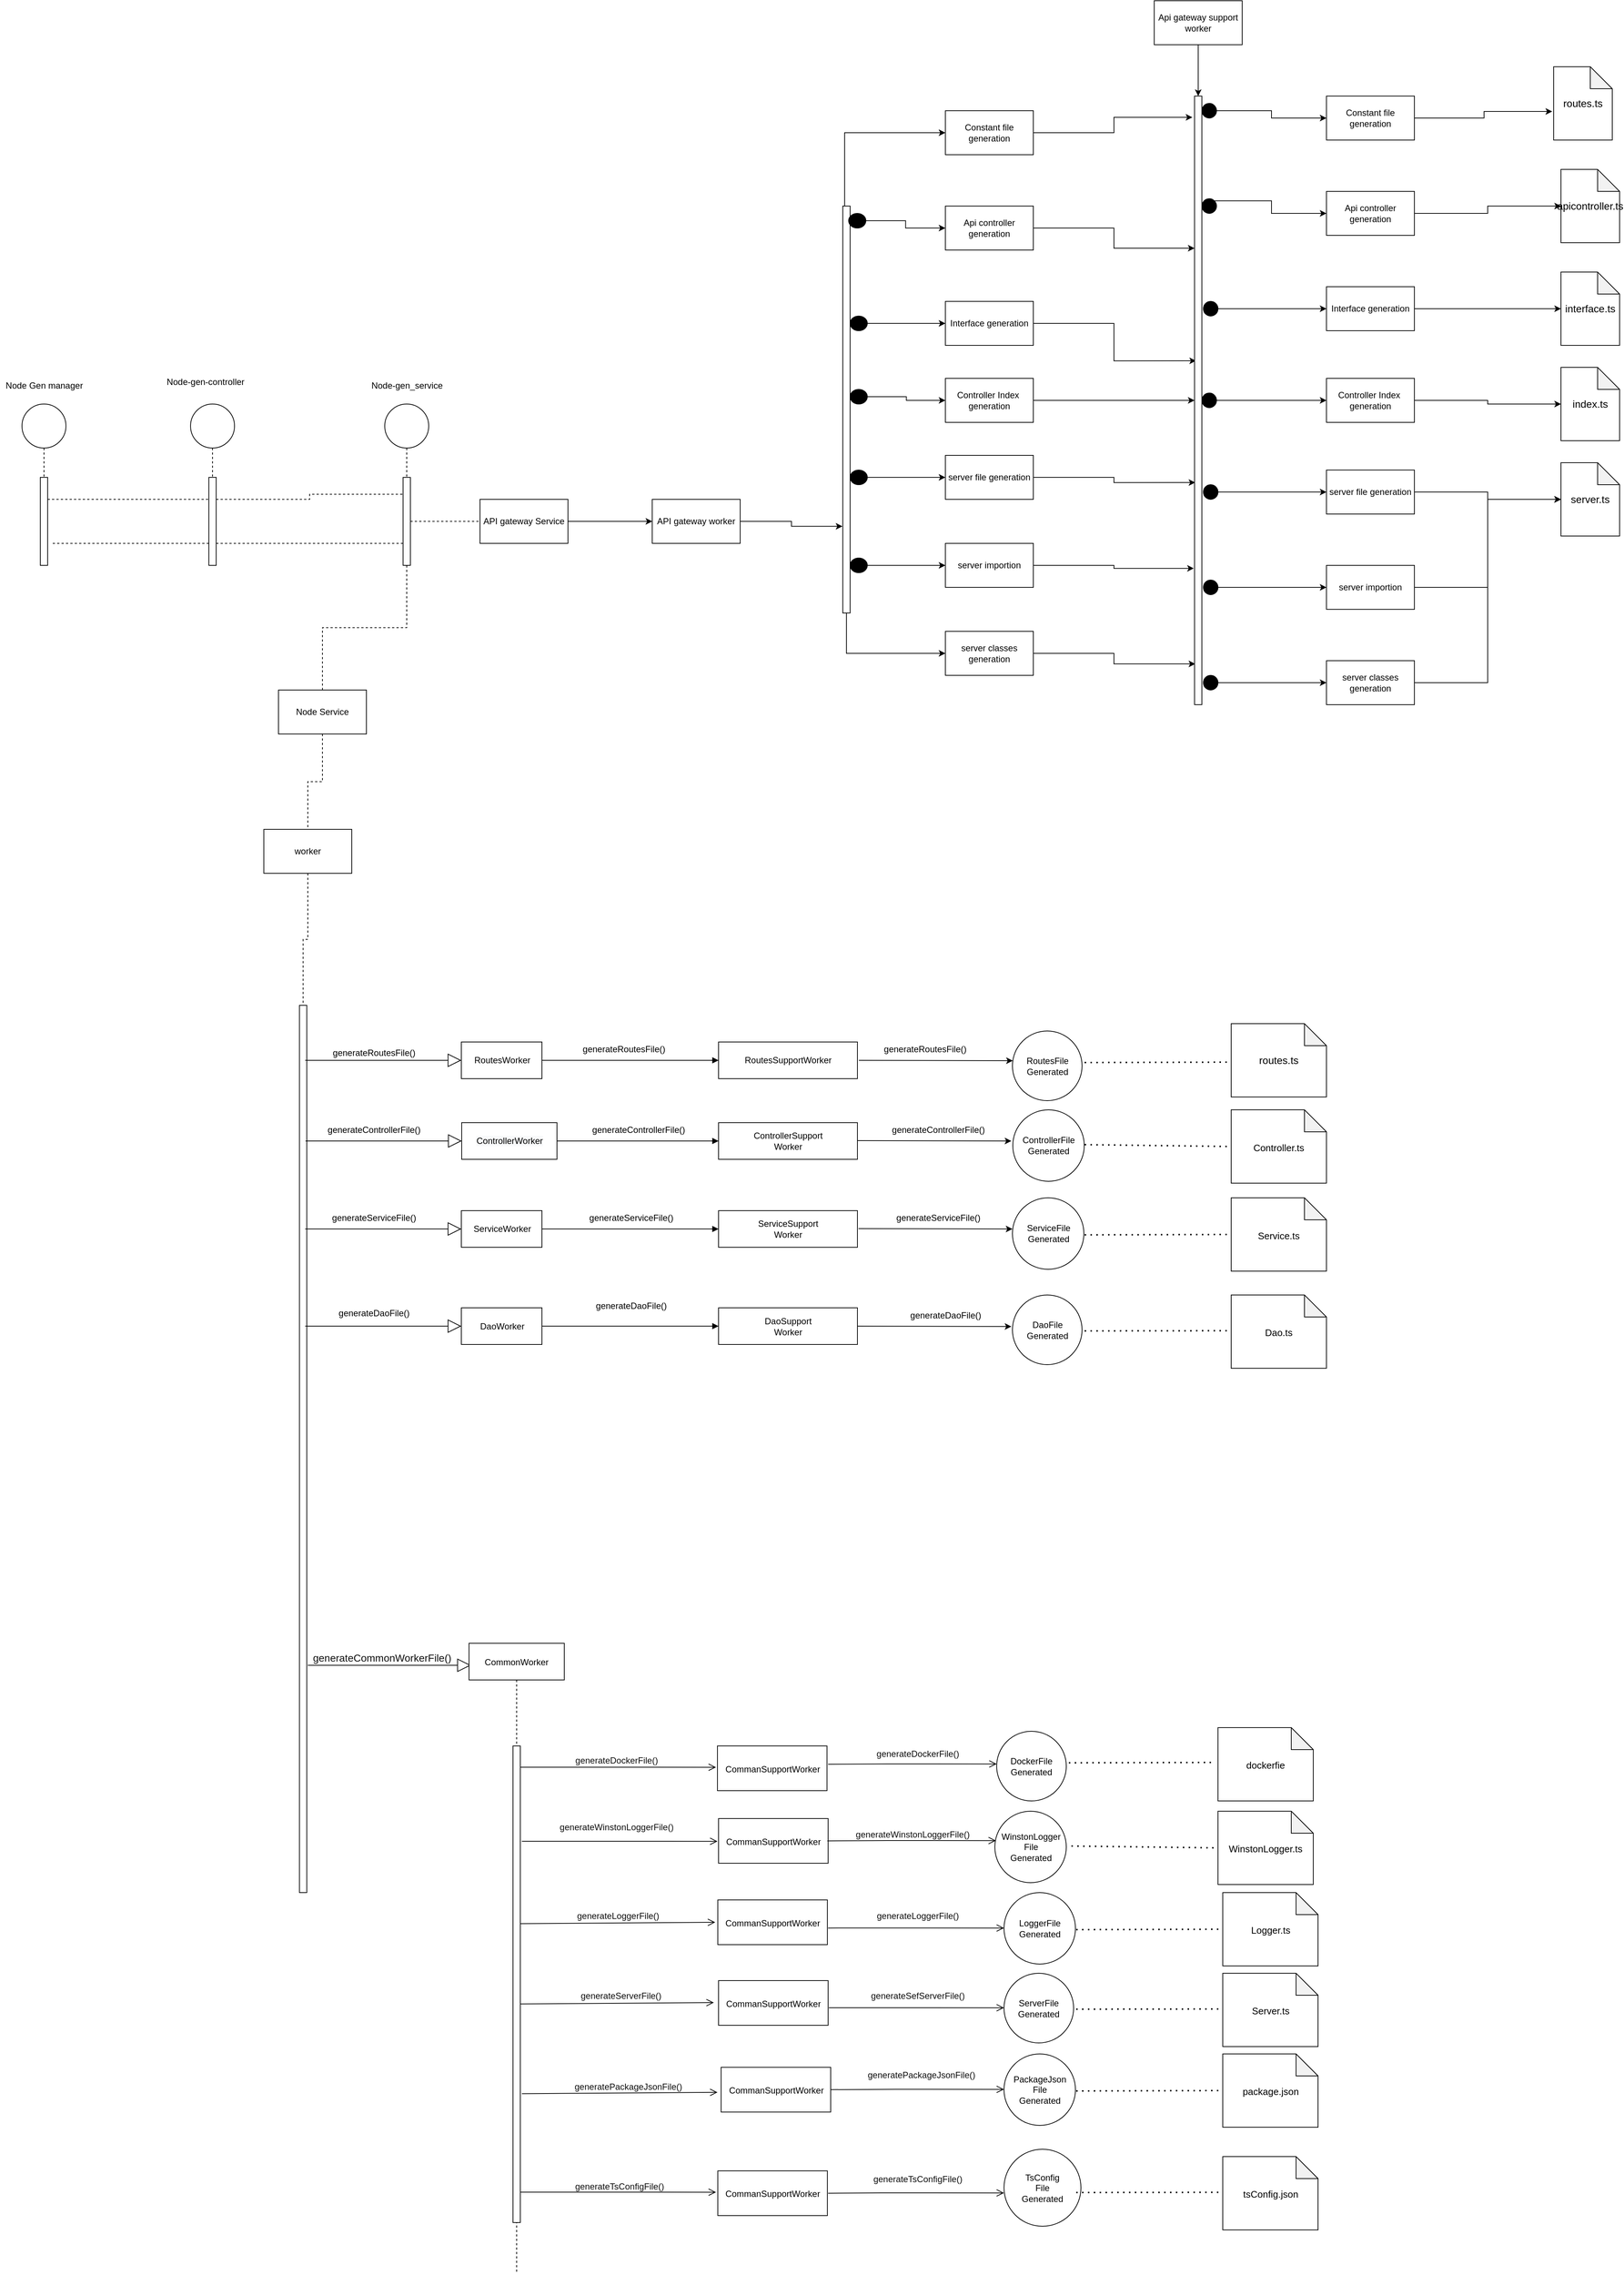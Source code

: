 <mxfile version="15.3.0" type="google"><diagram id="ZkIptrTBFdd29Unhq7fY" name="Page-1"><mxGraphModel dx="801" dy="1663" grid="1" gridSize="10" guides="1" tooltips="1" connect="1" arrows="1" fold="1" page="1" pageScale="1" pageWidth="827" pageHeight="1169" math="0" shadow="0"><root><mxCell id="0"/><mxCell id="1" parent="0"/><mxCell id="Lf5wLK5jR75BgVZcXSs6-150" value="" style="edgeStyle=orthogonalEdgeStyle;rounded=0;orthogonalLoop=1;jettySize=auto;html=1;dashed=1;endArrow=none;endFill=0;" parent="1" source="Lf5wLK5jR75BgVZcXSs6-2" target="Lf5wLK5jR75BgVZcXSs6-149" edge="1"><mxGeometry relative="1" as="geometry"/></mxCell><mxCell id="Lf5wLK5jR75BgVZcXSs6-2" value="" style="ellipse;whiteSpace=wrap;html=1;aspect=fixed;" parent="1" vertex="1"><mxGeometry x="60" y="80" width="60" height="60" as="geometry"/></mxCell><mxCell id="Lf5wLK5jR75BgVZcXSs6-46" value="" style="html=1;points=[];perimeter=orthogonalPerimeter;" parent="1" vertex="1"><mxGeometry x="438.63" y="900" width="10" height="1210" as="geometry"/></mxCell><mxCell id="Lf5wLK5jR75BgVZcXSs6-49" value=" RoutesWorker" style="html=1;" parent="1" vertex="1"><mxGeometry x="659.5" y="950" width="110" height="50" as="geometry"/></mxCell><mxCell id="Lf5wLK5jR75BgVZcXSs6-50" value="&lt;span style=&quot;color: rgba(0 , 0 , 0 , 0) ; font-family: monospace ; font-size: 0px ; background-color: rgb(248 , 249 , 250)&quot;&gt;%3CmxGraphModel%3E%3Croot%3E%3CmxCell%20id%3D%220%22%2F%3E%3CmxCell%20id%3D%221%22%20parent%3D%220%22%2F%3E%3CmxCell%20id%3D%222%22%20value%3D%22generateSefRoutesFile()%22%20style%3D%22text%3Bhtml%3D1%3Balign%3Dcenter%3BverticalAlign%3Dmiddle%3Bresizable%3D0%3Bpoints%3D%5B%5D%3Bautosize%3D1%3BstrokeColor%3Dnone%3B%22%20vertex%3D%221%22%20parent%3D%221%22%3E%3CmxGeometry%20x%3D%22805.5%22%20y%3D%22950%22%20width%3D%22150%22%20height%3D%2220%22%20as%3D%22geometry%22%2F%3E%3C%2FmxCell%3E%3C%2Froot%3E%3C%2FmxGraphModel%3E&lt;/span&gt;" style="endArrow=block;endSize=16;endFill=0;html=1;entryX=0;entryY=0.5;entryDx=0;entryDy=0;" parent="1" target="Lf5wLK5jR75BgVZcXSs6-49" edge="1"><mxGeometry width="160" relative="1" as="geometry"><mxPoint x="446.5" y="975" as="sourcePoint"/><mxPoint x="606" y="970" as="targetPoint"/></mxGeometry></mxCell><mxCell id="Lf5wLK5jR75BgVZcXSs6-51" value="&lt;span style=&quot;color: rgb(0 , 0 , 0) ; font-family: &amp;#34;helvetica&amp;#34; ; font-size: 12px ; font-style: normal ; font-weight: 400 ; letter-spacing: normal ; text-align: center ; text-indent: 0px ; text-transform: none ; word-spacing: 0px ; background-color: rgb(248 , 249 , 250) ; display: inline ; float: none&quot;&gt; ControllerWorker&lt;/span&gt;" style="html=1;" parent="1" vertex="1"><mxGeometry x="660" y="1060" width="130" height="50" as="geometry"/></mxCell><mxCell id="Lf5wLK5jR75BgVZcXSs6-52" value="" style="endArrow=block;endSize=16;endFill=0;html=1;entryX=0;entryY=0.5;entryDx=0;entryDy=0;" parent="1" target="Lf5wLK5jR75BgVZcXSs6-51" edge="1"><mxGeometry width="160" relative="1" as="geometry"><mxPoint x="447" y="1085" as="sourcePoint"/><mxPoint x="606.5" y="1080" as="targetPoint"/></mxGeometry></mxCell><mxCell id="Lf5wLK5jR75BgVZcXSs6-53" value=" ServiceWorker" style="html=1;" parent="1" vertex="1"><mxGeometry x="659.5" y="1180" width="110" height="50" as="geometry"/></mxCell><mxCell id="Lf5wLK5jR75BgVZcXSs6-54" value="" style="endArrow=block;endSize=16;endFill=0;html=1;entryX=0;entryY=0.5;entryDx=0;entryDy=0;" parent="1" target="Lf5wLK5jR75BgVZcXSs6-53" edge="1"><mxGeometry width="160" relative="1" as="geometry"><mxPoint x="446.5" y="1205" as="sourcePoint"/><mxPoint x="606" y="1200" as="targetPoint"/></mxGeometry></mxCell><mxCell id="Lf5wLK5jR75BgVZcXSs6-55" value=" DaoWorker" style="html=1;" parent="1" vertex="1"><mxGeometry x="659.5" y="1312.5" width="110" height="50" as="geometry"/></mxCell><mxCell id="Lf5wLK5jR75BgVZcXSs6-56" value="" style="endArrow=block;endSize=16;endFill=0;html=1;entryX=0;entryY=0.5;entryDx=0;entryDy=0;" parent="1" target="Lf5wLK5jR75BgVZcXSs6-55" edge="1"><mxGeometry width="160" relative="1" as="geometry"><mxPoint x="446.5" y="1337.5" as="sourcePoint"/><mxPoint x="606" y="1332.5" as="targetPoint"/></mxGeometry></mxCell><mxCell id="Lf5wLK5jR75BgVZcXSs6-57" value=" RoutesSupportWorker" style="html=1;" parent="1" vertex="1"><mxGeometry x="1010.5" y="950" width="189.5" height="50" as="geometry"/></mxCell><mxCell id="Lf5wLK5jR75BgVZcXSs6-58" value="&lt;div style=&quot;color: rgb(212 , 212 , 212) ; background-color: rgb(30 , 30 , 30) ; font-family: &amp;#34;menlo&amp;#34; , &amp;#34;monaco&amp;#34; , &amp;#34;courier new&amp;#34; , monospace ; font-size: 12px ; line-height: 18px&quot;&gt;&lt;br&gt;&lt;/div&gt;" style="html=1;verticalAlign=bottom;endArrow=block;entryX=0;entryY=0.5;entryDx=0;entryDy=0;" parent="1" target="Lf5wLK5jR75BgVZcXSs6-57" edge="1"><mxGeometry width="80" relative="1" as="geometry"><mxPoint x="770" y="975" as="sourcePoint"/><mxPoint x="850" y="975" as="targetPoint"/></mxGeometry></mxCell><mxCell id="Lf5wLK5jR75BgVZcXSs6-59" value="&lt;span style=&quot;font-family: &amp;#34;helvetica&amp;#34;&quot;&gt; Controller&lt;/span&gt;Support&lt;span style=&quot;font-family: &amp;#34;helvetica&amp;#34;&quot;&gt;&lt;br&gt;Worker&lt;/span&gt;" style="html=1;" parent="1" vertex="1"><mxGeometry x="1010.5" y="1060" width="189.5" height="50" as="geometry"/></mxCell><mxCell id="Lf5wLK5jR75BgVZcXSs6-60" value="&lt;span style=&quot;color: rgba(0 , 0 , 0 , 0) ; font-family: monospace ; font-size: 0px ; background-color: rgb(248 , 249 , 250)&quot;&gt;%3CmxGraphModel%3E%3Croot%3E%3CmxCell%20id%3D%220%22%2F%3E%3CmxCell%20id%3D%221%22%20parent%3D%220%22%2F%3E%3CmxCell%20id%3D%222%22%20value%3D%22generateSefServiceFile%22%20style%3D%22text%3Bhtml%3D1%3Balign%3Dcenter%3BverticalAlign%3Dmiddle%3Bresizable%3D0%3Bpoints%3D%5B%5D%3Bautosize%3D1%3BstrokeColor%3Dnone%3B%22%20vertex%3D%221%22%20parent%3D%221%22%3E%3CmxGeometry%20x%3D%22810.5%22%20y%3D%22950%22%20width%3D%22140%22%20height%3D%2220%22%20as%3D%22geometry%22%2F%3E%3C%2FmxCell%3E%3C%2Froot%3E%3C%2FmxGraphModel%3&lt;/span&gt;" style="html=1;verticalAlign=bottom;endArrow=block;entryX=0;entryY=0.5;entryDx=0;entryDy=0;exitX=1;exitY=0.5;exitDx=0;exitDy=0;exitPerimeter=0;" parent="1" source="Lf5wLK5jR75BgVZcXSs6-51" target="Lf5wLK5jR75BgVZcXSs6-59" edge="1"><mxGeometry width="80" relative="1" as="geometry"><mxPoint x="800" y="1085" as="sourcePoint"/><mxPoint x="850" y="1085" as="targetPoint"/><Array as="points"><mxPoint x="870" y="1085"/></Array></mxGeometry></mxCell><mxCell id="Lf5wLK5jR75BgVZcXSs6-61" value=" ServiceSupport&lt;br&gt;Worker" style="html=1;" parent="1" vertex="1"><mxGeometry x="1010.5" y="1180" width="189.5" height="50" as="geometry"/></mxCell><mxCell id="Lf5wLK5jR75BgVZcXSs6-62" value="" style="html=1;verticalAlign=bottom;endArrow=block;entryX=0;entryY=0.5;entryDx=0;entryDy=0;" parent="1" target="Lf5wLK5jR75BgVZcXSs6-61" edge="1"><mxGeometry width="80" relative="1" as="geometry"><mxPoint x="770" y="1205" as="sourcePoint"/><mxPoint x="850" y="1205" as="targetPoint"/></mxGeometry></mxCell><mxCell id="Lf5wLK5jR75BgVZcXSs6-63" value=" DaoSupport&lt;br&gt;Worker" style="html=1;" parent="1" vertex="1"><mxGeometry x="1010.5" y="1312.5" width="189.5" height="50" as="geometry"/></mxCell><mxCell id="Lf5wLK5jR75BgVZcXSs6-64" value="" style="html=1;verticalAlign=bottom;endArrow=block;entryX=0;entryY=0.5;entryDx=0;entryDy=0;" parent="1" target="Lf5wLK5jR75BgVZcXSs6-63" edge="1"><mxGeometry width="80" relative="1" as="geometry"><mxPoint x="770" y="1337.5" as="sourcePoint"/><mxPoint x="850" y="1337.5" as="targetPoint"/><Array as="points"/></mxGeometry></mxCell><mxCell id="Lf5wLK5jR75BgVZcXSs6-65" value="generateRoutesFile()" style="text;html=1;align=center;verticalAlign=middle;resizable=0;points=[];autosize=1;strokeColor=none;" parent="1" vertex="1"><mxGeometry x="815.5" y="950" width="130" height="20" as="geometry"/></mxCell><mxCell id="Lf5wLK5jR75BgVZcXSs6-66" value="generateControllerFile()" style="text;html=1;align=center;verticalAlign=middle;resizable=0;points=[];autosize=1;strokeColor=none;" parent="1" vertex="1"><mxGeometry x="830.5" y="1060" width="140" height="20" as="geometry"/></mxCell><mxCell id="Lf5wLK5jR75BgVZcXSs6-67" value="generateServiceFile()" style="text;html=1;align=center;verticalAlign=middle;resizable=0;points=[];autosize=1;strokeColor=none;" parent="1" vertex="1"><mxGeometry x="825.5" y="1180" width="130" height="20" as="geometry"/></mxCell><mxCell id="Lf5wLK5jR75BgVZcXSs6-68" value="generateDaoFile()" style="text;html=1;align=center;verticalAlign=middle;resizable=0;points=[];autosize=1;strokeColor=none;" parent="1" vertex="1"><mxGeometry x="835.5" y="1300" width="110" height="20" as="geometry"/></mxCell><mxCell id="Lf5wLK5jR75BgVZcXSs6-69" value="generateRoutesFile()" style="text;html=1;align=center;verticalAlign=middle;resizable=0;points=[];autosize=1;strokeColor=none;" parent="1" vertex="1"><mxGeometry x="475" y="955" width="130" height="20" as="geometry"/></mxCell><mxCell id="Lf5wLK5jR75BgVZcXSs6-70" value="generateControllerFile()" style="text;html=1;align=center;verticalAlign=middle;resizable=0;points=[];autosize=1;strokeColor=none;" parent="1" vertex="1"><mxGeometry x="470" y="1060" width="140" height="20" as="geometry"/></mxCell><mxCell id="Lf5wLK5jR75BgVZcXSs6-71" value="generateServiceFile()" style="text;html=1;align=center;verticalAlign=middle;resizable=0;points=[];autosize=1;strokeColor=none;" parent="1" vertex="1"><mxGeometry x="475" y="1180" width="130" height="20" as="geometry"/></mxCell><mxCell id="Lf5wLK5jR75BgVZcXSs6-72" value="generateDaoFile()" style="text;html=1;align=center;verticalAlign=middle;resizable=0;points=[];autosize=1;strokeColor=none;" parent="1" vertex="1"><mxGeometry x="485" y="1310" width="110" height="20" as="geometry"/></mxCell><mxCell id="Lf5wLK5jR75BgVZcXSs6-73" value=" RoutesFile&lt;br&gt;Generated" style="ellipse;whiteSpace=wrap;html=1;aspect=fixed;" parent="1" vertex="1"><mxGeometry x="1411.5" y="935" width="95" height="95" as="geometry"/></mxCell><mxCell id="Lf5wLK5jR75BgVZcXSs6-74" value=" ControllerFile&lt;br&gt;Generated" style="ellipse;whiteSpace=wrap;html=1;aspect=fixed;" parent="1" vertex="1"><mxGeometry x="1412" y="1042.5" width="97.5" height="97.5" as="geometry"/></mxCell><mxCell id="Lf5wLK5jR75BgVZcXSs6-75" value=" ServiceFile&lt;br&gt;Generated" style="ellipse;whiteSpace=wrap;html=1;aspect=fixed;" parent="1" vertex="1"><mxGeometry x="1411.5" y="1162.5" width="97.5" height="97.5" as="geometry"/></mxCell><mxCell id="Lf5wLK5jR75BgVZcXSs6-76" value=" DaoFile&lt;br&gt;Generated" style="ellipse;whiteSpace=wrap;html=1;aspect=fixed;" parent="1" vertex="1"><mxGeometry x="1411.5" y="1295" width="95" height="95" as="geometry"/></mxCell><mxCell id="Lf5wLK5jR75BgVZcXSs6-77" value="generateRoutesFile()" style="text;html=1;align=center;verticalAlign=middle;resizable=0;points=[];autosize=1;strokeColor=none;" parent="1" vertex="1"><mxGeometry x="1226.5" y="950" width="130" height="20" as="geometry"/></mxCell><mxCell id="Lf5wLK5jR75BgVZcXSs6-78" value="generateControllerFile()" style="text;html=1;align=center;verticalAlign=middle;resizable=0;points=[];autosize=1;strokeColor=none;" parent="1" vertex="1"><mxGeometry x="1240" y="1060" width="140" height="20" as="geometry"/></mxCell><mxCell id="Lf5wLK5jR75BgVZcXSs6-79" value="generateServiceFile()" style="text;html=1;align=center;verticalAlign=middle;resizable=0;points=[];autosize=1;strokeColor=none;" parent="1" vertex="1"><mxGeometry x="1245" y="1180" width="130" height="20" as="geometry"/></mxCell><mxCell id="Lf5wLK5jR75BgVZcXSs6-80" value="generateDaoFile()" style="text;html=1;align=center;verticalAlign=middle;resizable=0;points=[];autosize=1;strokeColor=none;" parent="1" vertex="1"><mxGeometry x="1265" y="1312.5" width="110" height="20" as="geometry"/></mxCell><mxCell id="Lf5wLK5jR75BgVZcXSs6-84" value="" style="endArrow=none;dashed=1;html=1;dashPattern=1 3;strokeWidth=2;entryX=0;entryY=0.5;entryDx=0;entryDy=0;" parent="1" edge="1"><mxGeometry width="50" height="50" relative="1" as="geometry"><mxPoint x="1510" y="978" as="sourcePoint"/><mxPoint x="1708.5" y="977.5" as="targetPoint"/></mxGeometry></mxCell><mxCell id="Lf5wLK5jR75BgVZcXSs6-85" value="" style="endArrow=none;dashed=1;html=1;dashPattern=1 3;strokeWidth=2;entryX=0;entryY=0.5;entryDx=0;entryDy=0;" parent="1" edge="1"><mxGeometry width="50" height="50" relative="1" as="geometry"><mxPoint x="1510" y="1090" as="sourcePoint"/><mxPoint x="1708.5" y="1092.5" as="targetPoint"/></mxGeometry></mxCell><mxCell id="Lf5wLK5jR75BgVZcXSs6-86" value="" style="endArrow=none;dashed=1;html=1;dashPattern=1 3;strokeWidth=2;entryX=0;entryY=0.5;entryDx=0;entryDy=0;" parent="1" edge="1"><mxGeometry width="50" height="50" relative="1" as="geometry"><mxPoint x="1510" y="1213" as="sourcePoint"/><mxPoint x="1708.5" y="1212.5" as="targetPoint"/></mxGeometry></mxCell><mxCell id="Lf5wLK5jR75BgVZcXSs6-87" value="" style="endArrow=none;dashed=1;html=1;dashPattern=1 3;strokeWidth=2;entryX=0;entryY=0.5;entryDx=0;entryDy=0;" parent="1" edge="1"><mxGeometry width="50" height="50" relative="1" as="geometry"><mxPoint x="1510" y="1344" as="sourcePoint"/><mxPoint x="1708" y="1343.75" as="targetPoint"/></mxGeometry></mxCell><mxCell id="Lf5wLK5jR75BgVZcXSs6-88" value="" style="endArrow=classic;html=1;fontSize=16;exitX=1;exitY=0.5;exitDx=0;exitDy=0;" parent="1" source="Lf5wLK5jR75BgVZcXSs6-63" edge="1"><mxGeometry width="50" height="50" relative="1" as="geometry"><mxPoint x="1200" y="1270" as="sourcePoint"/><mxPoint x="1410" y="1338" as="targetPoint"/></mxGeometry></mxCell><mxCell id="Lf5wLK5jR75BgVZcXSs6-89" value="" style="endArrow=classic;html=1;fontSize=16;exitX=1;exitY=0.5;exitDx=0;exitDy=0;" parent="1" edge="1"><mxGeometry width="50" height="50" relative="1" as="geometry"><mxPoint x="1201.5" y="1204.5" as="sourcePoint"/><mxPoint x="1411.5" y="1205" as="targetPoint"/></mxGeometry></mxCell><mxCell id="Lf5wLK5jR75BgVZcXSs6-90" value="" style="endArrow=classic;html=1;fontSize=16;exitX=1;exitY=0.5;exitDx=0;exitDy=0;" parent="1" edge="1"><mxGeometry width="50" height="50" relative="1" as="geometry"><mxPoint x="1200" y="1084.5" as="sourcePoint"/><mxPoint x="1410" y="1085" as="targetPoint"/></mxGeometry></mxCell><mxCell id="Lf5wLK5jR75BgVZcXSs6-91" value="" style="endArrow=classic;html=1;fontSize=16;exitX=1;exitY=0.5;exitDx=0;exitDy=0;" parent="1" edge="1"><mxGeometry width="50" height="50" relative="1" as="geometry"><mxPoint x="1202" y="975" as="sourcePoint"/><mxPoint x="1412" y="975.5" as="targetPoint"/></mxGeometry></mxCell><mxCell id="Lf5wLK5jR75BgVZcXSs6-92" value="routes.ts" style="shape=note;whiteSpace=wrap;html=1;backgroundOutline=1;darkOpacity=0.05;fontSize=14;" parent="1" vertex="1"><mxGeometry x="1710" y="925" width="130" height="100" as="geometry"/></mxCell><mxCell id="Lf5wLK5jR75BgVZcXSs6-93" value="&lt;font style=&quot;font-size: 13px&quot;&gt; Controller.ts&lt;/font&gt;" style="shape=note;whiteSpace=wrap;html=1;backgroundOutline=1;darkOpacity=0.05;fontSize=16;" parent="1" vertex="1"><mxGeometry x="1710" y="1042.5" width="130" height="100" as="geometry"/></mxCell><mxCell id="Lf5wLK5jR75BgVZcXSs6-94" value="&lt;font style=&quot;font-size: 13px&quot;&gt; Service.ts&lt;/font&gt;" style="shape=note;whiteSpace=wrap;html=1;backgroundOutline=1;darkOpacity=0.05;fontSize=16;" parent="1" vertex="1"><mxGeometry x="1710" y="1162.5" width="130" height="100" as="geometry"/></mxCell><mxCell id="Lf5wLK5jR75BgVZcXSs6-95" value="&lt;font style=&quot;font-size: 13px&quot;&gt; Dao.ts&lt;/font&gt;" style="shape=note;whiteSpace=wrap;html=1;backgroundOutline=1;darkOpacity=0.05;fontSize=16;" parent="1" vertex="1"><mxGeometry x="1710" y="1295" width="130" height="100" as="geometry"/></mxCell><mxCell id="Lf5wLK5jR75BgVZcXSs6-96" value="" style="endArrow=block;endSize=16;endFill=0;html=1;" parent="1" edge="1"><mxGeometry width="160" relative="1" as="geometry"><mxPoint x="450" y="1800" as="sourcePoint"/><mxPoint x="672.5" y="1800" as="targetPoint"/></mxGeometry></mxCell><mxCell id="Lf5wLK5jR75BgVZcXSs6-97" value="" style="endArrow=open;startArrow=none;endFill=0;startFill=0;endSize=8;html=1;verticalAlign=bottom;labelBackgroundColor=none;strokeWidth=1;fontSize=14;entryX=0.006;entryY=0.461;entryDx=0;entryDy=0;entryPerimeter=0;" parent="1" edge="1"><mxGeometry width="160" relative="1" as="geometry"><mxPoint x="742.04" y="2040" as="sourcePoint"/><mxPoint x="1008.997" y="2040.08" as="targetPoint"/><Array as="points"><mxPoint x="852.04" y="2040"/><mxPoint x="930" y="2040"/></Array></mxGeometry></mxCell><mxCell id="Lf5wLK5jR75BgVZcXSs6-98" value="" style="endArrow=open;startArrow=none;endFill=0;startFill=0;endSize=8;html=1;verticalAlign=bottom;labelBackgroundColor=none;strokeWidth=1;fontSize=14;exitX=0.2;exitY=0.504;exitDx=0;exitDy=0;exitPerimeter=0;entryX=0.006;entryY=0.461;entryDx=0;entryDy=0;entryPerimeter=0;" parent="1" edge="1"><mxGeometry width="160" relative="1" as="geometry"><mxPoint x="742.04" y="2384.25" as="sourcePoint"/><mxPoint x="1008.997" y="2382.37" as="targetPoint"/></mxGeometry></mxCell><mxCell id="Lf5wLK5jR75BgVZcXSs6-99" value="" style="endArrow=open;startArrow=none;endFill=0;startFill=0;endSize=8;html=1;verticalAlign=bottom;labelBackgroundColor=none;strokeWidth=1;fontSize=14;exitX=0.2;exitY=0.504;exitDx=0;exitDy=0;exitPerimeter=0;entryX=0.006;entryY=0.461;entryDx=0;entryDy=0;entryPerimeter=0;" parent="1" edge="1"><mxGeometry width="160" relative="1" as="geometry"><mxPoint x="737.04" y="2261.88" as="sourcePoint"/><mxPoint x="1003.997" y="2260" as="targetPoint"/></mxGeometry></mxCell><mxCell id="Lf5wLK5jR75BgVZcXSs6-100" value="" style="endArrow=open;startArrow=none;endFill=0;startFill=0;endSize=8;html=1;verticalAlign=bottom;labelBackgroundColor=none;strokeWidth=1;fontSize=14;exitX=0.2;exitY=0.504;exitDx=0;exitDy=0;exitPerimeter=0;entryX=0.006;entryY=0.461;entryDx=0;entryDy=0;entryPerimeter=0;" parent="1" edge="1"><mxGeometry width="160" relative="1" as="geometry"><mxPoint x="738.98" y="2152.38" as="sourcePoint"/><mxPoint x="1005.937" y="2150.5" as="targetPoint"/></mxGeometry></mxCell><mxCell id="Lf5wLK5jR75BgVZcXSs6-101" value="&lt;div style=&quot;font-size: 12px ; line-height: 18px&quot;&gt;&lt;span&gt;generateServerFile()&lt;/span&gt;&lt;/div&gt;" style="text;html=1;align=center;verticalAlign=middle;resizable=0;points=[];autosize=1;strokeColor=none;fontSize=14;fontFamily=Helvetica;fontColor=#0F0F0F;" parent="1" vertex="1"><mxGeometry x="812.04" y="2240" width="130" height="20" as="geometry"/></mxCell><mxCell id="Lf5wLK5jR75BgVZcXSs6-102" value="&lt;div style=&quot;font-size: 12px ; line-height: 18px&quot;&gt;&lt;span&gt;generatePackageJsonFile()&lt;/span&gt;&lt;/div&gt;" style="text;html=1;align=center;verticalAlign=middle;resizable=0;points=[];autosize=1;strokeColor=none;fontSize=14;fontFamily=Helvetica;fontColor=#0F0F0F;" parent="1" vertex="1"><mxGeometry x="807.04" y="2364.25" width="160" height="20" as="geometry"/></mxCell><mxCell id="Lf5wLK5jR75BgVZcXSs6-103" value="&lt;div style=&quot;font-size: 12px ; line-height: 18px&quot;&gt;&lt;span&gt;generateWinstonLoggerFile()&lt;/span&gt;&lt;/div&gt;" style="text;html=1;align=center;verticalAlign=middle;resizable=0;points=[];autosize=1;strokeColor=none;fontSize=14;fontFamily=Helvetica;fontColor=#0F0F0F;" parent="1" vertex="1"><mxGeometry x="785.5" y="2010" width="170" height="20" as="geometry"/></mxCell><mxCell id="Lf5wLK5jR75BgVZcXSs6-104" value="&lt;div style=&quot;font-size: 12px ; line-height: 18px&quot;&gt;&lt;span&gt;generateLoggerFile()&lt;/span&gt;&lt;/div&gt;" style="text;html=1;align=center;verticalAlign=middle;resizable=0;points=[];autosize=1;strokeColor=none;fontSize=14;fontFamily=Helvetica;fontColor=#0F0F0F;" parent="1" vertex="1"><mxGeometry x="807.98" y="2130.5" width="130" height="20" as="geometry"/></mxCell><mxCell id="Lf5wLK5jR75BgVZcXSs6-105" value="&lt;div style=&quot;font-size: 12px ; line-height: 18px&quot;&gt;&lt;span&gt;generateDockerFile()&lt;/span&gt;&lt;/div&gt;" style="text;html=1;align=center;verticalAlign=middle;resizable=0;points=[];autosize=1;strokeColor=none;fontSize=14;fontFamily=Helvetica;fontColor=#0F0F0F;" parent="1" vertex="1"><mxGeometry x="805.5" y="1919" width="130" height="20" as="geometry"/></mxCell><mxCell id="Lf5wLK5jR75BgVZcXSs6-106" value="" style="endArrow=open;startArrow=none;endFill=0;startFill=0;endSize=8;html=1;verticalAlign=bottom;labelBackgroundColor=none;strokeWidth=1;fontSize=14;entryX=0.006;entryY=0.461;entryDx=0;entryDy=0;entryPerimeter=0;" parent="1" edge="1"><mxGeometry width="160" relative="1" as="geometry"><mxPoint x="740" y="1939" as="sourcePoint"/><mxPoint x="1006.957" y="1939.08" as="targetPoint"/><Array as="points"><mxPoint x="850" y="1939"/></Array></mxGeometry></mxCell><mxCell id="Lf5wLK5jR75BgVZcXSs6-107" value="&lt;div style=&quot;font-size: 12px ; line-height: 18px&quot;&gt;&lt;span&gt;generateTsConfigFile()&lt;/span&gt;&lt;/div&gt;" style="text;html=1;align=center;verticalAlign=middle;resizable=0;points=[];autosize=1;strokeColor=none;fontSize=14;fontFamily=Helvetica;fontColor=#0F0F0F;" parent="1" vertex="1"><mxGeometry x="805" y="2499.5" width="140" height="20" as="geometry"/></mxCell><mxCell id="Lf5wLK5jR75BgVZcXSs6-108" value="" style="endArrow=open;startArrow=none;endFill=0;startFill=0;endSize=8;html=1;verticalAlign=bottom;labelBackgroundColor=none;strokeWidth=1;fontSize=14;entryX=0.006;entryY=0.461;entryDx=0;entryDy=0;entryPerimeter=0;" parent="1" edge="1"><mxGeometry width="160" relative="1" as="geometry"><mxPoint x="740" y="2518.5" as="sourcePoint"/><mxPoint x="1006.957" y="2518.58" as="targetPoint"/><Array as="points"><mxPoint x="850" y="2518.5"/></Array></mxGeometry></mxCell><mxCell id="Lf5wLK5jR75BgVZcXSs6-109" value="generateCommonWorkerFile()" style="text;html=1;align=center;verticalAlign=middle;resizable=0;points=[];autosize=1;strokeColor=none;fontSize=14;fontFamily=Helvetica;fontColor=#0F0F0F;" parent="1" vertex="1"><mxGeometry x="451" y="1780" width="200" height="20" as="geometry"/></mxCell><mxCell id="Lf5wLK5jR75BgVZcXSs6-110" value="DockerFile&lt;br&gt;Generated" style="ellipse;whiteSpace=wrap;html=1;aspect=fixed;" parent="1" vertex="1"><mxGeometry x="1390" y="1890" width="95" height="95" as="geometry"/></mxCell><mxCell id="Lf5wLK5jR75BgVZcXSs6-111" value="WinstonLogger&lt;br&gt;File&lt;br&gt;Generated" style="ellipse;whiteSpace=wrap;html=1;aspect=fixed;" parent="1" vertex="1"><mxGeometry x="1387.5" y="1999" width="97.5" height="97.5" as="geometry"/></mxCell><mxCell id="Lf5wLK5jR75BgVZcXSs6-112" value="LoggerFile&lt;br&gt;Generated" style="ellipse;whiteSpace=wrap;html=1;aspect=fixed;" parent="1" vertex="1"><mxGeometry x="1400" y="2110" width="97.5" height="97.5" as="geometry"/></mxCell><mxCell id="Lf5wLK5jR75BgVZcXSs6-113" value=" ServerFile&lt;br&gt;Generated" style="ellipse;whiteSpace=wrap;html=1;aspect=fixed;" parent="1" vertex="1"><mxGeometry x="1400" y="2220" width="95" height="95" as="geometry"/></mxCell><mxCell id="Lf5wLK5jR75BgVZcXSs6-114" value="" style="endArrow=none;dashed=1;html=1;dashPattern=1 3;strokeWidth=2;entryX=0;entryY=0.5;entryDx=0;entryDy=0;" parent="1" edge="1"><mxGeometry width="50" height="50" relative="1" as="geometry"><mxPoint x="1488.5" y="1933" as="sourcePoint"/><mxPoint x="1687" y="1932.5" as="targetPoint"/></mxGeometry></mxCell><mxCell id="Lf5wLK5jR75BgVZcXSs6-115" value="" style="endArrow=none;dashed=1;html=1;dashPattern=1 3;strokeWidth=2;entryX=0;entryY=0.5;entryDx=0;entryDy=0;" parent="1" edge="1"><mxGeometry width="50" height="50" relative="1" as="geometry"><mxPoint x="1492" y="2046.5" as="sourcePoint"/><mxPoint x="1690.5" y="2049" as="targetPoint"/></mxGeometry></mxCell><mxCell id="Lf5wLK5jR75BgVZcXSs6-116" value="" style="endArrow=none;dashed=1;html=1;dashPattern=1 3;strokeWidth=2;entryX=0;entryY=0.5;entryDx=0;entryDy=0;" parent="1" edge="1"><mxGeometry width="50" height="50" relative="1" as="geometry"><mxPoint x="1498.5" y="2160.5" as="sourcePoint"/><mxPoint x="1697" y="2160" as="targetPoint"/></mxGeometry></mxCell><mxCell id="Lf5wLK5jR75BgVZcXSs6-117" value="" style="endArrow=none;dashed=1;html=1;dashPattern=1 3;strokeWidth=2;entryX=0;entryY=0.5;entryDx=0;entryDy=0;" parent="1" edge="1"><mxGeometry width="50" height="50" relative="1" as="geometry"><mxPoint x="1498.5" y="2269" as="sourcePoint"/><mxPoint x="1696.5" y="2268.75" as="targetPoint"/></mxGeometry></mxCell><mxCell id="Lf5wLK5jR75BgVZcXSs6-118" value="&lt;font style=&quot;font-size: 13px&quot;&gt;WinstonLogger.ts&lt;/font&gt;" style="shape=note;whiteSpace=wrap;html=1;backgroundOutline=1;darkOpacity=0.05;fontSize=16;" parent="1" vertex="1"><mxGeometry x="1692" y="1999" width="130" height="100" as="geometry"/></mxCell><mxCell id="Lf5wLK5jR75BgVZcXSs6-119" value="&lt;font style=&quot;font-size: 13px&quot;&gt;Logger.ts&lt;/font&gt;" style="shape=note;whiteSpace=wrap;html=1;backgroundOutline=1;darkOpacity=0.05;fontSize=16;" parent="1" vertex="1"><mxGeometry x="1698.5" y="2110" width="130" height="100" as="geometry"/></mxCell><mxCell id="Lf5wLK5jR75BgVZcXSs6-120" value="&lt;span style=&quot;font-size: 13px&quot;&gt; Server.ts&lt;/span&gt;" style="shape=note;whiteSpace=wrap;html=1;backgroundOutline=1;darkOpacity=0.05;fontSize=16;" parent="1" vertex="1"><mxGeometry x="1698.5" y="2220" width="130" height="100" as="geometry"/></mxCell><mxCell id="Lf5wLK5jR75BgVZcXSs6-121" value="PackageJson&lt;br&gt;File&lt;br&gt;Generated" style="ellipse;whiteSpace=wrap;html=1;aspect=fixed;" parent="1" vertex="1"><mxGeometry x="1400" y="2330" width="97.5" height="97.5" as="geometry"/></mxCell><mxCell id="Lf5wLK5jR75BgVZcXSs6-122" value="TsConfig&lt;br&gt;File&lt;br&gt;Generated" style="ellipse;whiteSpace=wrap;html=1;aspect=fixed;" parent="1" vertex="1"><mxGeometry x="1400" y="2460" width="105" height="105" as="geometry"/></mxCell><mxCell id="Lf5wLK5jR75BgVZcXSs6-123" value="" style="endArrow=none;dashed=1;html=1;dashPattern=1 3;strokeWidth=2;entryX=0;entryY=0.5;entryDx=0;entryDy=0;" parent="1" edge="1"><mxGeometry width="50" height="50" relative="1" as="geometry"><mxPoint x="1498.5" y="2380.5" as="sourcePoint"/><mxPoint x="1697" y="2380" as="targetPoint"/></mxGeometry></mxCell><mxCell id="Lf5wLK5jR75BgVZcXSs6-124" value="" style="endArrow=none;dashed=1;html=1;dashPattern=1 3;strokeWidth=2;entryX=0;entryY=0.5;entryDx=0;entryDy=0;" parent="1" edge="1"><mxGeometry width="50" height="50" relative="1" as="geometry"><mxPoint x="1498.5" y="2519" as="sourcePoint"/><mxPoint x="1696.5" y="2518.75" as="targetPoint"/></mxGeometry></mxCell><mxCell id="Lf5wLK5jR75BgVZcXSs6-125" value="&lt;font style=&quot;font-size: 13px&quot;&gt;package.json&lt;/font&gt;" style="shape=note;whiteSpace=wrap;html=1;backgroundOutline=1;darkOpacity=0.05;fontSize=16;" parent="1" vertex="1"><mxGeometry x="1698.5" y="2330" width="130" height="100" as="geometry"/></mxCell><mxCell id="Lf5wLK5jR75BgVZcXSs6-126" value="&lt;font style=&quot;font-size: 13px&quot;&gt;tsConfig.json&lt;/font&gt;" style="shape=note;whiteSpace=wrap;html=1;backgroundOutline=1;darkOpacity=0.05;fontSize=16;" parent="1" vertex="1"><mxGeometry x="1698.5" y="2470" width="130" height="100" as="geometry"/></mxCell><mxCell id="Lf5wLK5jR75BgVZcXSs6-127" value="&lt;span style=&quot;font-size: 13px&quot;&gt;dockerfie&lt;/span&gt;" style="shape=note;whiteSpace=wrap;html=1;backgroundOutline=1;darkOpacity=0.05;fontSize=16;" parent="1" vertex="1"><mxGeometry x="1692" y="1885" width="130" height="100" as="geometry"/></mxCell><mxCell id="Lf5wLK5jR75BgVZcXSs6-128" value="&lt;span style=&quot;font-size: 12px&quot;&gt;generateDockerFile()&lt;/span&gt;" style="text;html=1;align=center;verticalAlign=middle;resizable=0;points=[];autosize=1;strokeColor=none;fontSize=14;fontFamily=Helvetica;fontColor=#0F0F0F;" parent="1" vertex="1"><mxGeometry x="1216.5" y="1910" width="130" height="20" as="geometry"/></mxCell><mxCell id="Lf5wLK5jR75BgVZcXSs6-129" value="&lt;span style=&quot;color: rgb(0 , 0 , 0) ; font-size: 12px&quot;&gt;CommonWorker&lt;/span&gt;" style="shape=umlLifeline;perimeter=lifelinePerimeter;whiteSpace=wrap;html=1;container=1;collapsible=0;recursiveResize=0;outlineConnect=0;fontFamily=Helvetica;fontSize=14;fontColor=#0F0F0F;size=50;" parent="1" vertex="1"><mxGeometry x="670" y="1770" width="130" height="860" as="geometry"/></mxCell><mxCell id="Lf5wLK5jR75BgVZcXSs6-130" value="" style="html=1;points=[];perimeter=orthogonalPerimeter;fontFamily=Helvetica;fontSize=14;fontColor=#0F0F0F;" parent="1" vertex="1"><mxGeometry x="730" y="1910" width="10" height="650" as="geometry"/></mxCell><mxCell id="Lf5wLK5jR75BgVZcXSs6-131" value="&lt;span style=&quot;color: rgb(0 , 0 , 0) ; font-size: 12px&quot;&gt;CommanSupportWorker&lt;/span&gt;" style="html=1;fontFamily=Helvetica;fontSize=14;fontColor=#0F0F0F;" parent="1" vertex="1"><mxGeometry x="1008.98" y="1910" width="149.5" height="61" as="geometry"/></mxCell><mxCell id="Lf5wLK5jR75BgVZcXSs6-132" value="&lt;span style=&quot;color: rgb(0 , 0 , 0) ; font-size: 12px&quot;&gt;CommanSupportWorker&lt;/span&gt;" style="html=1;fontFamily=Helvetica;fontSize=14;fontColor=#0F0F0F;" parent="1" vertex="1"><mxGeometry x="1010.5" y="2009" width="149.5" height="61" as="geometry"/></mxCell><mxCell id="Lf5wLK5jR75BgVZcXSs6-133" value="&lt;span style=&quot;color: rgb(0 , 0 , 0) ; font-size: 12px&quot;&gt;CommanSupportWorker&lt;/span&gt;" style="html=1;fontFamily=Helvetica;fontSize=14;fontColor=#0F0F0F;" parent="1" vertex="1"><mxGeometry x="1009.48" y="2120" width="149.5" height="61" as="geometry"/></mxCell><mxCell id="Lf5wLK5jR75BgVZcXSs6-134" value="&lt;span style=&quot;color: rgb(0 , 0 , 0) ; font-size: 12px&quot;&gt;CommanSupportWorker&lt;/span&gt;" style="html=1;fontFamily=Helvetica;fontSize=14;fontColor=#0F0F0F;" parent="1" vertex="1"><mxGeometry x="1010.5" y="2230" width="149.5" height="61" as="geometry"/></mxCell><mxCell id="Lf5wLK5jR75BgVZcXSs6-135" value="&lt;span style=&quot;color: rgb(0 , 0 , 0) ; font-size: 12px&quot;&gt;CommanSupportWorker&lt;/span&gt;" style="html=1;fontFamily=Helvetica;fontSize=14;fontColor=#0F0F0F;" parent="1" vertex="1"><mxGeometry x="1014" y="2348.25" width="149.5" height="61" as="geometry"/></mxCell><mxCell id="Lf5wLK5jR75BgVZcXSs6-136" value="&lt;span style=&quot;color: rgb(0 , 0 , 0) ; font-size: 12px&quot;&gt;CommanSupportWorker&lt;/span&gt;" style="html=1;fontFamily=Helvetica;fontSize=14;fontColor=#0F0F0F;" parent="1" vertex="1"><mxGeometry x="1009.48" y="2489.5" width="149.5" height="61" as="geometry"/></mxCell><mxCell id="Lf5wLK5jR75BgVZcXSs6-137" value="" style="endArrow=open;startArrow=none;endFill=0;startFill=0;endSize=8;html=1;verticalAlign=bottom;labelBackgroundColor=none;strokeWidth=1;fontSize=14;entryX=0.006;entryY=0.461;entryDx=0;entryDy=0;entryPerimeter=0;" parent="1" edge="1"><mxGeometry width="160" relative="1" as="geometry"><mxPoint x="1160" y="1935" as="sourcePoint"/><mxPoint x="1389.997" y="1934.58" as="targetPoint"/><Array as="points"><mxPoint x="1233.04" y="1934.5"/></Array></mxGeometry></mxCell><mxCell id="Lf5wLK5jR75BgVZcXSs6-138" value="" style="endArrow=open;startArrow=none;endFill=0;startFill=0;endSize=8;html=1;verticalAlign=bottom;labelBackgroundColor=none;strokeWidth=1;fontSize=14;entryX=0.006;entryY=0.461;entryDx=0;entryDy=0;entryPerimeter=0;" parent="1" edge="1"><mxGeometry width="160" relative="1" as="geometry"><mxPoint x="1158.98" y="2039.5" as="sourcePoint"/><mxPoint x="1388.977" y="2039.08" as="targetPoint"/><Array as="points"><mxPoint x="1232.02" y="2039"/></Array></mxGeometry></mxCell><mxCell id="Lf5wLK5jR75BgVZcXSs6-139" value="" style="endArrow=open;startArrow=none;endFill=0;startFill=0;endSize=8;html=1;verticalAlign=bottom;labelBackgroundColor=none;strokeWidth=1;fontSize=14;entryX=0.006;entryY=0.461;entryDx=0;entryDy=0;entryPerimeter=0;exitX=-0.022;exitY=0.416;exitDx=0;exitDy=0;exitPerimeter=0;" parent="1" edge="1"><mxGeometry width="160" relative="1" as="geometry"><mxPoint x="1159.98" y="2158.32" as="sourcePoint"/><mxPoint x="1399.997" y="2158.33" as="targetPoint"/><Array as="points"><mxPoint x="1243.04" y="2158.25"/></Array></mxGeometry></mxCell><mxCell id="Lf5wLK5jR75BgVZcXSs6-140" value="" style="endArrow=open;startArrow=none;endFill=0;startFill=0;endSize=8;html=1;verticalAlign=bottom;labelBackgroundColor=none;strokeWidth=1;fontSize=14;entryX=0.006;entryY=0.461;entryDx=0;entryDy=0;entryPerimeter=0;" parent="1" edge="1"><mxGeometry width="160" relative="1" as="geometry"><mxPoint x="1161" y="2267" as="sourcePoint"/><mxPoint x="1399.997" y="2267.08" as="targetPoint"/><Array as="points"><mxPoint x="1243.04" y="2267"/></Array></mxGeometry></mxCell><mxCell id="Lf5wLK5jR75BgVZcXSs6-141" value="" style="endArrow=open;startArrow=none;endFill=0;startFill=0;endSize=8;html=1;verticalAlign=bottom;labelBackgroundColor=none;strokeWidth=1;fontSize=14;entryX=0.006;entryY=0.461;entryDx=0;entryDy=0;entryPerimeter=0;exitX=1;exitY=0.5;exitDx=0;exitDy=0;" parent="1" source="Lf5wLK5jR75BgVZcXSs6-135" edge="1"><mxGeometry width="160" relative="1" as="geometry"><mxPoint x="1170" y="2378" as="sourcePoint"/><mxPoint x="1399.997" y="2378.33" as="targetPoint"/><Array as="points"><mxPoint x="1243.04" y="2378.25"/></Array></mxGeometry></mxCell><mxCell id="Lf5wLK5jR75BgVZcXSs6-142" value="" style="endArrow=open;startArrow=none;endFill=0;startFill=0;endSize=8;html=1;verticalAlign=bottom;labelBackgroundColor=none;strokeWidth=1;fontSize=14;entryX=0.006;entryY=0.461;entryDx=0;entryDy=0;entryPerimeter=0;" parent="1" edge="1"><mxGeometry width="160" relative="1" as="geometry"><mxPoint x="1160" y="2520" as="sourcePoint"/><mxPoint x="1399.997" y="2519.58" as="targetPoint"/><Array as="points"><mxPoint x="1243.04" y="2519.5"/></Array></mxGeometry></mxCell><mxCell id="Lf5wLK5jR75BgVZcXSs6-143" value="&lt;span style=&quot;font-size: 12px&quot;&gt;generateWinstonLoggerFile()&lt;/span&gt;" style="text;html=1;align=center;verticalAlign=middle;resizable=0;points=[];autosize=1;strokeColor=none;fontSize=14;fontFamily=Helvetica;fontColor=#0F0F0F;" parent="1" vertex="1"><mxGeometry x="1190" y="2020" width="170" height="20" as="geometry"/></mxCell><mxCell id="Lf5wLK5jR75BgVZcXSs6-144" value="&lt;span style=&quot;font-size: 12px&quot;&gt;generateLoggerFile()&lt;/span&gt;" style="text;html=1;align=center;verticalAlign=middle;resizable=0;points=[];autosize=1;strokeColor=none;fontSize=14;fontFamily=Helvetica;fontColor=#0F0F0F;" parent="1" vertex="1"><mxGeometry x="1216.5" y="2130.5" width="130" height="20" as="geometry"/></mxCell><mxCell id="Lf5wLK5jR75BgVZcXSs6-145" value="&lt;span style=&quot;font-size: 12px&quot;&gt;generateSefServerFile()&lt;/span&gt;" style="text;html=1;align=center;verticalAlign=middle;resizable=0;points=[];autosize=1;strokeColor=none;fontSize=14;fontFamily=Helvetica;fontColor=#0F0F0F;" parent="1" vertex="1"><mxGeometry x="1211.5" y="2240" width="140" height="20" as="geometry"/></mxCell><mxCell id="Lf5wLK5jR75BgVZcXSs6-146" value="&lt;span style=&quot;font-size: 12px&quot;&gt;generatePackageJsonFile()&lt;/span&gt;" style="text;html=1;align=center;verticalAlign=middle;resizable=0;points=[];autosize=1;strokeColor=none;fontSize=14;fontFamily=Helvetica;fontColor=#0F0F0F;" parent="1" vertex="1"><mxGeometry x="1206.5" y="2348.25" width="160" height="20" as="geometry"/></mxCell><mxCell id="Lf5wLK5jR75BgVZcXSs6-147" value="&lt;span style=&quot;font-size: 12px&quot;&gt;generateTsConfigFile()&lt;/span&gt;" style="text;html=1;align=center;verticalAlign=middle;resizable=0;points=[];autosize=1;strokeColor=none;fontSize=14;fontFamily=Helvetica;fontColor=#0F0F0F;" parent="1" vertex="1"><mxGeometry x="1211.5" y="2489.5" width="140" height="20" as="geometry"/></mxCell><mxCell id="Lf5wLK5jR75BgVZcXSs6-158" style="edgeStyle=orthogonalEdgeStyle;rounded=0;orthogonalLoop=1;jettySize=auto;html=1;exitX=0.25;exitY=0;exitDx=0;exitDy=0;entryX=0.25;entryY=1;entryDx=0;entryDy=0;dashed=1;endArrow=none;endFill=0;" parent="1" source="Lf5wLK5jR75BgVZcXSs6-149" target="Lf5wLK5jR75BgVZcXSs6-154" edge="1"><mxGeometry relative="1" as="geometry"/></mxCell><mxCell id="Lf5wLK5jR75BgVZcXSs6-149" value="" style="rounded=0;whiteSpace=wrap;html=1;direction=south;" parent="1" vertex="1"><mxGeometry x="85" y="180" width="10" height="120" as="geometry"/></mxCell><mxCell id="Lf5wLK5jR75BgVZcXSs6-151" value="Node Gen manager" style="text;html=1;align=center;verticalAlign=middle;resizable=0;points=[];autosize=1;strokeColor=none;fillColor=none;" parent="1" vertex="1"><mxGeometry x="30" y="45" width="120" height="20" as="geometry"/></mxCell><mxCell id="Lf5wLK5jR75BgVZcXSs6-152" value="" style="edgeStyle=orthogonalEdgeStyle;rounded=0;orthogonalLoop=1;jettySize=auto;html=1;dashed=1;endArrow=none;endFill=0;" parent="1" source="Lf5wLK5jR75BgVZcXSs6-153" target="Lf5wLK5jR75BgVZcXSs6-154" edge="1"><mxGeometry relative="1" as="geometry"/></mxCell><mxCell id="Lf5wLK5jR75BgVZcXSs6-153" value="" style="ellipse;whiteSpace=wrap;html=1;aspect=fixed;" parent="1" vertex="1"><mxGeometry x="290" y="80" width="60" height="60" as="geometry"/></mxCell><mxCell id="Lf5wLK5jR75BgVZcXSs6-159" style="edgeStyle=orthogonalEdgeStyle;rounded=0;orthogonalLoop=1;jettySize=auto;html=1;exitX=0.75;exitY=1;exitDx=0;exitDy=0;dashed=1;endArrow=none;endFill=0;" parent="1" source="Lf5wLK5jR75BgVZcXSs6-154" edge="1"><mxGeometry relative="1" as="geometry"><mxPoint x="100" y="270" as="targetPoint"/></mxGeometry></mxCell><mxCell id="Lf5wLK5jR75BgVZcXSs6-160" style="edgeStyle=orthogonalEdgeStyle;rounded=0;orthogonalLoop=1;jettySize=auto;html=1;exitX=0.25;exitY=0;exitDx=0;exitDy=0;entryX=0.192;entryY=1.1;entryDx=0;entryDy=0;entryPerimeter=0;dashed=1;endArrow=none;endFill=0;" parent="1" source="Lf5wLK5jR75BgVZcXSs6-154" target="Lf5wLK5jR75BgVZcXSs6-157" edge="1"><mxGeometry relative="1" as="geometry"/></mxCell><mxCell id="Lf5wLK5jR75BgVZcXSs6-154" value="" style="rounded=0;whiteSpace=wrap;html=1;direction=south;" parent="1" vertex="1"><mxGeometry x="315" y="180" width="10" height="120" as="geometry"/></mxCell><mxCell id="Lf5wLK5jR75BgVZcXSs6-155" value="" style="edgeStyle=orthogonalEdgeStyle;rounded=0;orthogonalLoop=1;jettySize=auto;html=1;dashed=1;endArrow=none;endFill=0;" parent="1" source="Lf5wLK5jR75BgVZcXSs6-156" target="Lf5wLK5jR75BgVZcXSs6-157" edge="1"><mxGeometry relative="1" as="geometry"/></mxCell><mxCell id="Lf5wLK5jR75BgVZcXSs6-156" value="" style="ellipse;whiteSpace=wrap;html=1;aspect=fixed;" parent="1" vertex="1"><mxGeometry x="555" y="80" width="60" height="60" as="geometry"/></mxCell><mxCell id="Lf5wLK5jR75BgVZcXSs6-161" style="edgeStyle=orthogonalEdgeStyle;rounded=0;orthogonalLoop=1;jettySize=auto;html=1;exitX=0.75;exitY=1;exitDx=0;exitDy=0;entryX=0.75;entryY=0;entryDx=0;entryDy=0;dashed=1;endArrow=none;endFill=0;" parent="1" source="Lf5wLK5jR75BgVZcXSs6-157" target="Lf5wLK5jR75BgVZcXSs6-154" edge="1"><mxGeometry relative="1" as="geometry"/></mxCell><mxCell id="Lf5wLK5jR75BgVZcXSs6-167" style="edgeStyle=orthogonalEdgeStyle;rounded=0;orthogonalLoop=1;jettySize=auto;html=1;exitX=1;exitY=0.5;exitDx=0;exitDy=0;entryX=0.5;entryY=0;entryDx=0;entryDy=0;dashed=1;endArrow=none;endFill=0;" parent="1" source="Lf5wLK5jR75BgVZcXSs6-157" target="Lf5wLK5jR75BgVZcXSs6-165" edge="1"><mxGeometry relative="1" as="geometry"/></mxCell><mxCell id="Lf5wLK5jR75BgVZcXSs6-171" style="edgeStyle=orthogonalEdgeStyle;rounded=0;orthogonalLoop=1;jettySize=auto;html=1;exitX=0.5;exitY=0;exitDx=0;exitDy=0;dashed=1;endArrow=none;endFill=0;" parent="1" source="Lf5wLK5jR75BgVZcXSs6-157" target="Lf5wLK5jR75BgVZcXSs6-170" edge="1"><mxGeometry relative="1" as="geometry"/></mxCell><mxCell id="Lf5wLK5jR75BgVZcXSs6-157" value="" style="rounded=0;whiteSpace=wrap;html=1;direction=south;" parent="1" vertex="1"><mxGeometry x="580" y="180" width="10" height="120" as="geometry"/></mxCell><mxCell id="Lf5wLK5jR75BgVZcXSs6-162" value="Node-gen-controller" style="text;html=1;align=center;verticalAlign=middle;resizable=0;points=[];autosize=1;strokeColor=none;fillColor=none;" parent="1" vertex="1"><mxGeometry x="250" y="40" width="120" height="20" as="geometry"/></mxCell><mxCell id="Lf5wLK5jR75BgVZcXSs6-163" value="Node-gen_service" style="text;html=1;align=center;verticalAlign=middle;resizable=0;points=[];autosize=1;strokeColor=none;fillColor=none;" parent="1" vertex="1"><mxGeometry x="530" y="45" width="110" height="20" as="geometry"/></mxCell><mxCell id="Lf5wLK5jR75BgVZcXSs6-168" style="edgeStyle=orthogonalEdgeStyle;rounded=0;orthogonalLoop=1;jettySize=auto;html=1;exitX=0.5;exitY=1;exitDx=0;exitDy=0;entryX=0.5;entryY=0;entryDx=0;entryDy=0;dashed=1;endArrow=none;endFill=0;" parent="1" source="Lf5wLK5jR75BgVZcXSs6-165" target="Lf5wLK5jR75BgVZcXSs6-166" edge="1"><mxGeometry relative="1" as="geometry"/></mxCell><mxCell id="Lf5wLK5jR75BgVZcXSs6-165" value="Node Service" style="rounded=0;whiteSpace=wrap;html=1;" parent="1" vertex="1"><mxGeometry x="410" y="470" width="120" height="60" as="geometry"/></mxCell><mxCell id="Lf5wLK5jR75BgVZcXSs6-169" style="edgeStyle=orthogonalEdgeStyle;rounded=0;orthogonalLoop=1;jettySize=auto;html=1;exitX=0.5;exitY=1;exitDx=0;exitDy=0;dashed=1;endArrow=none;endFill=0;" parent="1" source="Lf5wLK5jR75BgVZcXSs6-166" target="Lf5wLK5jR75BgVZcXSs6-46" edge="1"><mxGeometry relative="1" as="geometry"/></mxCell><mxCell id="Lf5wLK5jR75BgVZcXSs6-166" value="worker" style="rounded=0;whiteSpace=wrap;html=1;" parent="1" vertex="1"><mxGeometry x="390" y="660" width="120" height="60" as="geometry"/></mxCell><mxCell id="Lf5wLK5jR75BgVZcXSs6-174" style="edgeStyle=orthogonalEdgeStyle;rounded=0;orthogonalLoop=1;jettySize=auto;html=1;exitX=1;exitY=0.5;exitDx=0;exitDy=0;entryX=0;entryY=0.5;entryDx=0;entryDy=0;endArrow=classic;endFill=1;" parent="1" source="Lf5wLK5jR75BgVZcXSs6-170" target="Lf5wLK5jR75BgVZcXSs6-173" edge="1"><mxGeometry relative="1" as="geometry"/></mxCell><mxCell id="Lf5wLK5jR75BgVZcXSs6-170" value="API gateway Service" style="rounded=0;whiteSpace=wrap;html=1;" parent="1" vertex="1"><mxGeometry x="685" y="210" width="120" height="60" as="geometry"/></mxCell><mxCell id="Lf5wLK5jR75BgVZcXSs6-187" style="edgeStyle=orthogonalEdgeStyle;rounded=0;orthogonalLoop=1;jettySize=auto;html=1;exitX=0;exitY=0.75;exitDx=0;exitDy=0;entryX=0;entryY=0.5;entryDx=0;entryDy=0;endArrow=classic;endFill=1;" parent="1" source="Lf5wLK5jR75BgVZcXSs6-172" target="Lf5wLK5jR75BgVZcXSs6-182" edge="1"><mxGeometry relative="1" as="geometry"/></mxCell><mxCell id="Lf5wLK5jR75BgVZcXSs6-197" style="edgeStyle=orthogonalEdgeStyle;rounded=0;orthogonalLoop=1;jettySize=auto;html=1;exitX=1;exitY=0.5;exitDx=0;exitDy=0;entryX=0;entryY=0.5;entryDx=0;entryDy=0;endArrow=classic;endFill=1;" parent="1" source="Lf5wLK5jR75BgVZcXSs6-172" target="Lf5wLK5jR75BgVZcXSs6-181" edge="1"><mxGeometry relative="1" as="geometry"/></mxCell><mxCell id="Lf5wLK5jR75BgVZcXSs6-172" value="" style="rounded=0;whiteSpace=wrap;html=1;direction=south;" parent="1" vertex="1"><mxGeometry x="1180" y="-190" width="10" height="555" as="geometry"/></mxCell><mxCell id="Lf5wLK5jR75BgVZcXSs6-175" style="edgeStyle=orthogonalEdgeStyle;rounded=0;orthogonalLoop=1;jettySize=auto;html=1;exitX=1;exitY=0.5;exitDx=0;exitDy=0;entryX=0.787;entryY=1.05;entryDx=0;entryDy=0;entryPerimeter=0;endArrow=classic;endFill=1;" parent="1" source="Lf5wLK5jR75BgVZcXSs6-173" target="Lf5wLK5jR75BgVZcXSs6-172" edge="1"><mxGeometry relative="1" as="geometry"/></mxCell><mxCell id="Lf5wLK5jR75BgVZcXSs6-173" value="API gateway worker" style="rounded=0;whiteSpace=wrap;html=1;" parent="1" vertex="1"><mxGeometry x="920" y="210" width="120" height="60" as="geometry"/></mxCell><mxCell id="Lf5wLK5jR75BgVZcXSs6-188" style="edgeStyle=orthogonalEdgeStyle;rounded=0;orthogonalLoop=1;jettySize=auto;html=1;exitX=1;exitY=0.5;exitDx=0;exitDy=0;entryX=0;entryY=0.5;entryDx=0;entryDy=0;endArrow=classic;endFill=1;" parent="1" source="Lf5wLK5jR75BgVZcXSs6-178" target="Lf5wLK5jR75BgVZcXSs6-180" edge="1"><mxGeometry relative="1" as="geometry"/></mxCell><mxCell id="Lf5wLK5jR75BgVZcXSs6-178" value="" style="ellipse;whiteSpace=wrap;html=1;fillColor=#000000;" parent="1" vertex="1"><mxGeometry x="1188" y="-180" width="23.5" height="20" as="geometry"/></mxCell><mxCell id="Lf5wLK5jR75BgVZcXSs6-223" style="edgeStyle=orthogonalEdgeStyle;rounded=0;orthogonalLoop=1;jettySize=auto;html=1;exitX=1;exitY=0.5;exitDx=0;exitDy=0;entryX=0.25;entryY=1;entryDx=0;entryDy=0;endArrow=classic;endFill=1;" parent="1" source="Lf5wLK5jR75BgVZcXSs6-180" target="Lf5wLK5jR75BgVZcXSs6-198" edge="1"><mxGeometry relative="1" as="geometry"/></mxCell><mxCell id="Lf5wLK5jR75BgVZcXSs6-180" value="Api controller&lt;br&gt;generation" style="rounded=0;whiteSpace=wrap;html=1;fillColor=#FFFFFF;" parent="1" vertex="1"><mxGeometry x="1320" y="-190" width="120" height="60" as="geometry"/></mxCell><mxCell id="Lf5wLK5jR75BgVZcXSs6-228" style="edgeStyle=orthogonalEdgeStyle;rounded=0;orthogonalLoop=1;jettySize=auto;html=1;exitX=1;exitY=0.5;exitDx=0;exitDy=0;entryX=0.933;entryY=0.9;entryDx=0;entryDy=0;entryPerimeter=0;endArrow=classic;endFill=1;" parent="1" source="Lf5wLK5jR75BgVZcXSs6-181" target="Lf5wLK5jR75BgVZcXSs6-198" edge="1"><mxGeometry relative="1" as="geometry"/></mxCell><mxCell id="Lf5wLK5jR75BgVZcXSs6-181" value="server classes generation" style="rounded=0;whiteSpace=wrap;html=1;fillColor=#FFFFFF;" parent="1" vertex="1"><mxGeometry x="1320" y="390" width="120" height="60" as="geometry"/></mxCell><mxCell id="Lf5wLK5jR75BgVZcXSs6-222" style="edgeStyle=orthogonalEdgeStyle;rounded=0;orthogonalLoop=1;jettySize=auto;html=1;exitX=1;exitY=0.5;exitDx=0;exitDy=0;entryX=0.035;entryY=1.3;entryDx=0;entryDy=0;entryPerimeter=0;endArrow=classic;endFill=1;" parent="1" source="Lf5wLK5jR75BgVZcXSs6-182" target="Lf5wLK5jR75BgVZcXSs6-198" edge="1"><mxGeometry relative="1" as="geometry"/></mxCell><mxCell id="Lf5wLK5jR75BgVZcXSs6-182" value="Constant file generation" style="rounded=0;whiteSpace=wrap;html=1;fillColor=#FFFFFF;" parent="1" vertex="1"><mxGeometry x="1320" y="-320" width="120" height="60" as="geometry"/></mxCell><mxCell id="Lf5wLK5jR75BgVZcXSs6-227" style="edgeStyle=orthogonalEdgeStyle;rounded=0;orthogonalLoop=1;jettySize=auto;html=1;exitX=1;exitY=0.5;exitDx=0;exitDy=0;entryX=0.776;entryY=1.1;entryDx=0;entryDy=0;entryPerimeter=0;endArrow=classic;endFill=1;" parent="1" source="Lf5wLK5jR75BgVZcXSs6-183" target="Lf5wLK5jR75BgVZcXSs6-198" edge="1"><mxGeometry relative="1" as="geometry"/></mxCell><mxCell id="Lf5wLK5jR75BgVZcXSs6-183" value="server importion" style="rounded=0;whiteSpace=wrap;html=1;fillColor=#FFFFFF;" parent="1" vertex="1"><mxGeometry x="1320" y="270" width="120" height="60" as="geometry"/></mxCell><mxCell id="Lf5wLK5jR75BgVZcXSs6-226" style="edgeStyle=orthogonalEdgeStyle;rounded=0;orthogonalLoop=1;jettySize=auto;html=1;exitX=1;exitY=0.5;exitDx=0;exitDy=0;entryX=0.635;entryY=0.9;entryDx=0;entryDy=0;entryPerimeter=0;endArrow=classic;endFill=1;" parent="1" source="Lf5wLK5jR75BgVZcXSs6-184" target="Lf5wLK5jR75BgVZcXSs6-198" edge="1"><mxGeometry relative="1" as="geometry"/></mxCell><mxCell id="Lf5wLK5jR75BgVZcXSs6-184" value="server file generation" style="rounded=0;whiteSpace=wrap;html=1;fillColor=#FFFFFF;" parent="1" vertex="1"><mxGeometry x="1320" y="150" width="120" height="60" as="geometry"/></mxCell><mxCell id="Lf5wLK5jR75BgVZcXSs6-224" style="edgeStyle=orthogonalEdgeStyle;rounded=0;orthogonalLoop=1;jettySize=auto;html=1;exitX=1;exitY=0.5;exitDx=0;exitDy=0;entryX=0.435;entryY=0.8;entryDx=0;entryDy=0;entryPerimeter=0;endArrow=classic;endFill=1;" parent="1" source="Lf5wLK5jR75BgVZcXSs6-185" target="Lf5wLK5jR75BgVZcXSs6-198" edge="1"><mxGeometry relative="1" as="geometry"/></mxCell><mxCell id="Lf5wLK5jR75BgVZcXSs6-185" value="Interface generation" style="rounded=0;whiteSpace=wrap;html=1;fillColor=#FFFFFF;" parent="1" vertex="1"><mxGeometry x="1320" y="-60" width="120" height="60" as="geometry"/></mxCell><mxCell id="Lf5wLK5jR75BgVZcXSs6-225" style="edgeStyle=orthogonalEdgeStyle;rounded=0;orthogonalLoop=1;jettySize=auto;html=1;exitX=1;exitY=0.5;exitDx=0;exitDy=0;endArrow=classic;endFill=1;" parent="1" source="Lf5wLK5jR75BgVZcXSs6-186" target="Lf5wLK5jR75BgVZcXSs6-198" edge="1"><mxGeometry relative="1" as="geometry"/></mxCell><mxCell id="Lf5wLK5jR75BgVZcXSs6-186" value="Controller Index&amp;nbsp;&lt;br&gt;generation" style="rounded=0;whiteSpace=wrap;html=1;fillColor=#FFFFFF;" parent="1" vertex="1"><mxGeometry x="1320" y="45" width="120" height="60" as="geometry"/></mxCell><mxCell id="Lf5wLK5jR75BgVZcXSs6-190" value="" style="edgeStyle=orthogonalEdgeStyle;rounded=0;orthogonalLoop=1;jettySize=auto;html=1;endArrow=classic;endFill=1;" parent="1" source="Lf5wLK5jR75BgVZcXSs6-189" target="Lf5wLK5jR75BgVZcXSs6-185" edge="1"><mxGeometry relative="1" as="geometry"/></mxCell><mxCell id="Lf5wLK5jR75BgVZcXSs6-189" value="" style="ellipse;whiteSpace=wrap;html=1;fillColor=#000000;" parent="1" vertex="1"><mxGeometry x="1190" y="-40" width="23.5" height="20" as="geometry"/></mxCell><mxCell id="Lf5wLK5jR75BgVZcXSs6-192" value="" style="edgeStyle=orthogonalEdgeStyle;rounded=0;orthogonalLoop=1;jettySize=auto;html=1;endArrow=classic;endFill=1;" parent="1" source="Lf5wLK5jR75BgVZcXSs6-191" target="Lf5wLK5jR75BgVZcXSs6-186" edge="1"><mxGeometry relative="1" as="geometry"/></mxCell><mxCell id="Lf5wLK5jR75BgVZcXSs6-191" value="" style="ellipse;whiteSpace=wrap;html=1;fillColor=#000000;" parent="1" vertex="1"><mxGeometry x="1190" y="60" width="23.5" height="20" as="geometry"/></mxCell><mxCell id="Lf5wLK5jR75BgVZcXSs6-194" value="" style="edgeStyle=orthogonalEdgeStyle;rounded=0;orthogonalLoop=1;jettySize=auto;html=1;endArrow=classic;endFill=1;" parent="1" source="Lf5wLK5jR75BgVZcXSs6-193" target="Lf5wLK5jR75BgVZcXSs6-184" edge="1"><mxGeometry relative="1" as="geometry"/></mxCell><mxCell id="Lf5wLK5jR75BgVZcXSs6-193" value="" style="ellipse;whiteSpace=wrap;html=1;fillColor=#000000;" parent="1" vertex="1"><mxGeometry x="1190" y="170" width="23.5" height="20" as="geometry"/></mxCell><mxCell id="Lf5wLK5jR75BgVZcXSs6-196" value="" style="edgeStyle=orthogonalEdgeStyle;rounded=0;orthogonalLoop=1;jettySize=auto;html=1;endArrow=classic;endFill=1;" parent="1" source="Lf5wLK5jR75BgVZcXSs6-195" target="Lf5wLK5jR75BgVZcXSs6-183" edge="1"><mxGeometry relative="1" as="geometry"/></mxCell><mxCell id="Lf5wLK5jR75BgVZcXSs6-195" value="" style="ellipse;whiteSpace=wrap;html=1;fillColor=#000000;" parent="1" vertex="1"><mxGeometry x="1190" y="290" width="23.5" height="20" as="geometry"/></mxCell><mxCell id="Lf5wLK5jR75BgVZcXSs6-198" value="" style="rounded=0;whiteSpace=wrap;html=1;direction=south;" parent="1" vertex="1"><mxGeometry x="1660" y="-340" width="10" height="830" as="geometry"/></mxCell><mxCell id="Lf5wLK5jR75BgVZcXSs6-200" value="" style="edgeStyle=orthogonalEdgeStyle;rounded=0;orthogonalLoop=1;jettySize=auto;html=1;endArrow=classic;endFill=1;" parent="1" source="Lf5wLK5jR75BgVZcXSs6-199" target="Lf5wLK5jR75BgVZcXSs6-198" edge="1"><mxGeometry relative="1" as="geometry"/></mxCell><mxCell id="Lf5wLK5jR75BgVZcXSs6-199" value="Api gateway support worker" style="rounded=0;whiteSpace=wrap;html=1;fillColor=#FFFFFF;" parent="1" vertex="1"><mxGeometry x="1605" y="-470" width="120" height="60" as="geometry"/></mxCell><mxCell id="Lf5wLK5jR75BgVZcXSs6-235" style="edgeStyle=orthogonalEdgeStyle;rounded=0;orthogonalLoop=1;jettySize=auto;html=1;exitX=1;exitY=0.5;exitDx=0;exitDy=0;entryX=-0.025;entryY=0.61;entryDx=0;entryDy=0;entryPerimeter=0;endArrow=classic;endFill=1;" parent="1" source="Lf5wLK5jR75BgVZcXSs6-201" target="Lf5wLK5jR75BgVZcXSs6-229" edge="1"><mxGeometry relative="1" as="geometry"/></mxCell><mxCell id="Lf5wLK5jR75BgVZcXSs6-201" value="Constant file generation" style="rounded=0;whiteSpace=wrap;html=1;fillColor=#FFFFFF;" parent="1" vertex="1"><mxGeometry x="1840" y="-340" width="120" height="60" as="geometry"/></mxCell><mxCell id="Lf5wLK5jR75BgVZcXSs6-236" style="edgeStyle=orthogonalEdgeStyle;rounded=0;orthogonalLoop=1;jettySize=auto;html=1;exitX=1;exitY=0.5;exitDx=0;exitDy=0;endArrow=classic;endFill=1;" parent="1" source="Lf5wLK5jR75BgVZcXSs6-202" target="Lf5wLK5jR75BgVZcXSs6-230" edge="1"><mxGeometry relative="1" as="geometry"/></mxCell><mxCell id="Lf5wLK5jR75BgVZcXSs6-202" value="Api controller&lt;br&gt;generation" style="rounded=0;whiteSpace=wrap;html=1;fillColor=#FFFFFF;" parent="1" vertex="1"><mxGeometry x="1840" y="-210" width="120" height="60" as="geometry"/></mxCell><mxCell id="Lf5wLK5jR75BgVZcXSs6-237" style="edgeStyle=orthogonalEdgeStyle;rounded=0;orthogonalLoop=1;jettySize=auto;html=1;exitX=1;exitY=0.5;exitDx=0;exitDy=0;endArrow=classic;endFill=1;" parent="1" source="Lf5wLK5jR75BgVZcXSs6-203" target="Lf5wLK5jR75BgVZcXSs6-231" edge="1"><mxGeometry relative="1" as="geometry"/></mxCell><mxCell id="Lf5wLK5jR75BgVZcXSs6-203" value="Interface generation" style="rounded=0;whiteSpace=wrap;html=1;fillColor=#FFFFFF;" parent="1" vertex="1"><mxGeometry x="1840" y="-80" width="120" height="60" as="geometry"/></mxCell><mxCell id="Lf5wLK5jR75BgVZcXSs6-238" style="edgeStyle=orthogonalEdgeStyle;rounded=0;orthogonalLoop=1;jettySize=auto;html=1;exitX=1;exitY=0.5;exitDx=0;exitDy=0;entryX=0;entryY=0.5;entryDx=0;entryDy=0;entryPerimeter=0;endArrow=classic;endFill=1;" parent="1" source="Lf5wLK5jR75BgVZcXSs6-204" target="Lf5wLK5jR75BgVZcXSs6-232" edge="1"><mxGeometry relative="1" as="geometry"/></mxCell><mxCell id="Lf5wLK5jR75BgVZcXSs6-204" value="Controller Index&amp;nbsp;&lt;br&gt;generation" style="rounded=0;whiteSpace=wrap;html=1;fillColor=#FFFFFF;" parent="1" vertex="1"><mxGeometry x="1840" y="45" width="120" height="60" as="geometry"/></mxCell><mxCell id="Lf5wLK5jR75BgVZcXSs6-239" style="edgeStyle=orthogonalEdgeStyle;rounded=0;orthogonalLoop=1;jettySize=auto;html=1;exitX=1;exitY=0.5;exitDx=0;exitDy=0;entryX=0;entryY=0.5;entryDx=0;entryDy=0;entryPerimeter=0;endArrow=classic;endFill=1;" parent="1" source="Lf5wLK5jR75BgVZcXSs6-205" target="Lf5wLK5jR75BgVZcXSs6-233" edge="1"><mxGeometry relative="1" as="geometry"/></mxCell><mxCell id="Lf5wLK5jR75BgVZcXSs6-205" value="server file generation" style="rounded=0;whiteSpace=wrap;html=1;fillColor=#FFFFFF;" parent="1" vertex="1"><mxGeometry x="1840" y="170" width="120" height="60" as="geometry"/></mxCell><mxCell id="Lf5wLK5jR75BgVZcXSs6-243" style="edgeStyle=orthogonalEdgeStyle;rounded=0;orthogonalLoop=1;jettySize=auto;html=1;exitX=1;exitY=0.5;exitDx=0;exitDy=0;entryX=0;entryY=0.5;entryDx=0;entryDy=0;entryPerimeter=0;endArrow=classic;endFill=1;" parent="1" source="Lf5wLK5jR75BgVZcXSs6-206" target="Lf5wLK5jR75BgVZcXSs6-233" edge="1"><mxGeometry relative="1" as="geometry"/></mxCell><mxCell id="Lf5wLK5jR75BgVZcXSs6-206" value="server importion" style="rounded=0;whiteSpace=wrap;html=1;fillColor=#FFFFFF;" parent="1" vertex="1"><mxGeometry x="1840" y="300" width="120" height="60" as="geometry"/></mxCell><mxCell id="Lf5wLK5jR75BgVZcXSs6-244" style="edgeStyle=orthogonalEdgeStyle;rounded=0;orthogonalLoop=1;jettySize=auto;html=1;exitX=1;exitY=0.5;exitDx=0;exitDy=0;entryX=0;entryY=0.5;entryDx=0;entryDy=0;entryPerimeter=0;endArrow=classic;endFill=1;" parent="1" source="Lf5wLK5jR75BgVZcXSs6-207" target="Lf5wLK5jR75BgVZcXSs6-233" edge="1"><mxGeometry relative="1" as="geometry"/></mxCell><mxCell id="Lf5wLK5jR75BgVZcXSs6-207" value="server classes generation" style="rounded=0;whiteSpace=wrap;html=1;fillColor=#FFFFFF;" parent="1" vertex="1"><mxGeometry x="1840" y="430" width="120" height="60" as="geometry"/></mxCell><mxCell id="Lf5wLK5jR75BgVZcXSs6-215" style="edgeStyle=orthogonalEdgeStyle;rounded=0;orthogonalLoop=1;jettySize=auto;html=1;exitX=1;exitY=0.5;exitDx=0;exitDy=0;endArrow=classic;endFill=1;" parent="1" source="Lf5wLK5jR75BgVZcXSs6-208" target="Lf5wLK5jR75BgVZcXSs6-201" edge="1"><mxGeometry relative="1" as="geometry"/></mxCell><mxCell id="Lf5wLK5jR75BgVZcXSs6-208" value="" style="ellipse;whiteSpace=wrap;html=1;fillColor=#000000;" parent="1" vertex="1"><mxGeometry x="1670" y="-330" width="20" height="20" as="geometry"/></mxCell><mxCell id="Lf5wLK5jR75BgVZcXSs6-216" style="edgeStyle=orthogonalEdgeStyle;rounded=0;orthogonalLoop=1;jettySize=auto;html=1;exitX=1;exitY=0;exitDx=0;exitDy=0;endArrow=classic;endFill=1;" parent="1" source="Lf5wLK5jR75BgVZcXSs6-209" target="Lf5wLK5jR75BgVZcXSs6-202" edge="1"><mxGeometry relative="1" as="geometry"/></mxCell><mxCell id="Lf5wLK5jR75BgVZcXSs6-209" value="" style="ellipse;whiteSpace=wrap;html=1;fillColor=#000000;" parent="1" vertex="1"><mxGeometry x="1670" y="-200" width="20" height="20" as="geometry"/></mxCell><mxCell id="Lf5wLK5jR75BgVZcXSs6-217" style="edgeStyle=orthogonalEdgeStyle;rounded=0;orthogonalLoop=1;jettySize=auto;html=1;exitX=1;exitY=0.5;exitDx=0;exitDy=0;entryX=0;entryY=0.5;entryDx=0;entryDy=0;endArrow=classic;endFill=1;" parent="1" source="Lf5wLK5jR75BgVZcXSs6-210" target="Lf5wLK5jR75BgVZcXSs6-203" edge="1"><mxGeometry relative="1" as="geometry"/></mxCell><mxCell id="Lf5wLK5jR75BgVZcXSs6-210" value="" style="ellipse;whiteSpace=wrap;html=1;fillColor=#000000;" parent="1" vertex="1"><mxGeometry x="1672" y="-60" width="20" height="20" as="geometry"/></mxCell><mxCell id="Lf5wLK5jR75BgVZcXSs6-218" style="edgeStyle=orthogonalEdgeStyle;rounded=0;orthogonalLoop=1;jettySize=auto;html=1;exitX=1;exitY=0.5;exitDx=0;exitDy=0;endArrow=classic;endFill=1;" parent="1" source="Lf5wLK5jR75BgVZcXSs6-211" target="Lf5wLK5jR75BgVZcXSs6-204" edge="1"><mxGeometry relative="1" as="geometry"/></mxCell><mxCell id="Lf5wLK5jR75BgVZcXSs6-211" value="" style="ellipse;whiteSpace=wrap;html=1;fillColor=#000000;" parent="1" vertex="1"><mxGeometry x="1670" y="65" width="20" height="20" as="geometry"/></mxCell><mxCell id="Lf5wLK5jR75BgVZcXSs6-219" style="edgeStyle=orthogonalEdgeStyle;rounded=0;orthogonalLoop=1;jettySize=auto;html=1;exitX=1;exitY=0.5;exitDx=0;exitDy=0;endArrow=classic;endFill=1;" parent="1" source="Lf5wLK5jR75BgVZcXSs6-212" target="Lf5wLK5jR75BgVZcXSs6-205" edge="1"><mxGeometry relative="1" as="geometry"/></mxCell><mxCell id="Lf5wLK5jR75BgVZcXSs6-212" value="" style="ellipse;whiteSpace=wrap;html=1;fillColor=#000000;" parent="1" vertex="1"><mxGeometry x="1672" y="190" width="20" height="20" as="geometry"/></mxCell><mxCell id="Lf5wLK5jR75BgVZcXSs6-220" style="edgeStyle=orthogonalEdgeStyle;rounded=0;orthogonalLoop=1;jettySize=auto;html=1;exitX=1;exitY=0.5;exitDx=0;exitDy=0;entryX=0;entryY=0.5;entryDx=0;entryDy=0;endArrow=classic;endFill=1;" parent="1" source="Lf5wLK5jR75BgVZcXSs6-213" target="Lf5wLK5jR75BgVZcXSs6-206" edge="1"><mxGeometry relative="1" as="geometry"/></mxCell><mxCell id="Lf5wLK5jR75BgVZcXSs6-213" value="" style="ellipse;whiteSpace=wrap;html=1;fillColor=#000000;" parent="1" vertex="1"><mxGeometry x="1672" y="320" width="20" height="20" as="geometry"/></mxCell><mxCell id="Lf5wLK5jR75BgVZcXSs6-221" style="edgeStyle=orthogonalEdgeStyle;rounded=0;orthogonalLoop=1;jettySize=auto;html=1;exitX=1;exitY=0.5;exitDx=0;exitDy=0;endArrow=classic;endFill=1;" parent="1" source="Lf5wLK5jR75BgVZcXSs6-214" target="Lf5wLK5jR75BgVZcXSs6-207" edge="1"><mxGeometry relative="1" as="geometry"/></mxCell><mxCell id="Lf5wLK5jR75BgVZcXSs6-214" value="" style="ellipse;whiteSpace=wrap;html=1;fillColor=#000000;" parent="1" vertex="1"><mxGeometry x="1672" y="450" width="20" height="20" as="geometry"/></mxCell><mxCell id="Lf5wLK5jR75BgVZcXSs6-229" value="routes.ts" style="shape=note;whiteSpace=wrap;html=1;backgroundOutline=1;darkOpacity=0.05;fontSize=14;" parent="1" vertex="1"><mxGeometry x="2150" y="-380" width="80" height="100" as="geometry"/></mxCell><mxCell id="Lf5wLK5jR75BgVZcXSs6-230" value="apicontroller.ts" style="shape=note;whiteSpace=wrap;html=1;backgroundOutline=1;darkOpacity=0.05;fontSize=14;" parent="1" vertex="1"><mxGeometry x="2160" y="-240" width="80" height="100" as="geometry"/></mxCell><mxCell id="Lf5wLK5jR75BgVZcXSs6-231" value="interface.ts" style="shape=note;whiteSpace=wrap;html=1;backgroundOutline=1;darkOpacity=0.05;fontSize=14;" parent="1" vertex="1"><mxGeometry x="2160" y="-100" width="80" height="100" as="geometry"/></mxCell><mxCell id="Lf5wLK5jR75BgVZcXSs6-232" value="index.ts" style="shape=note;whiteSpace=wrap;html=1;backgroundOutline=1;darkOpacity=0.05;fontSize=14;" parent="1" vertex="1"><mxGeometry x="2160" y="30" width="80" height="100" as="geometry"/></mxCell><mxCell id="Lf5wLK5jR75BgVZcXSs6-233" value="server.ts" style="shape=note;whiteSpace=wrap;html=1;backgroundOutline=1;darkOpacity=0.05;fontSize=14;" parent="1" vertex="1"><mxGeometry x="2160" y="160" width="80" height="100" as="geometry"/></mxCell></root></mxGraphModel></diagram></mxfile>